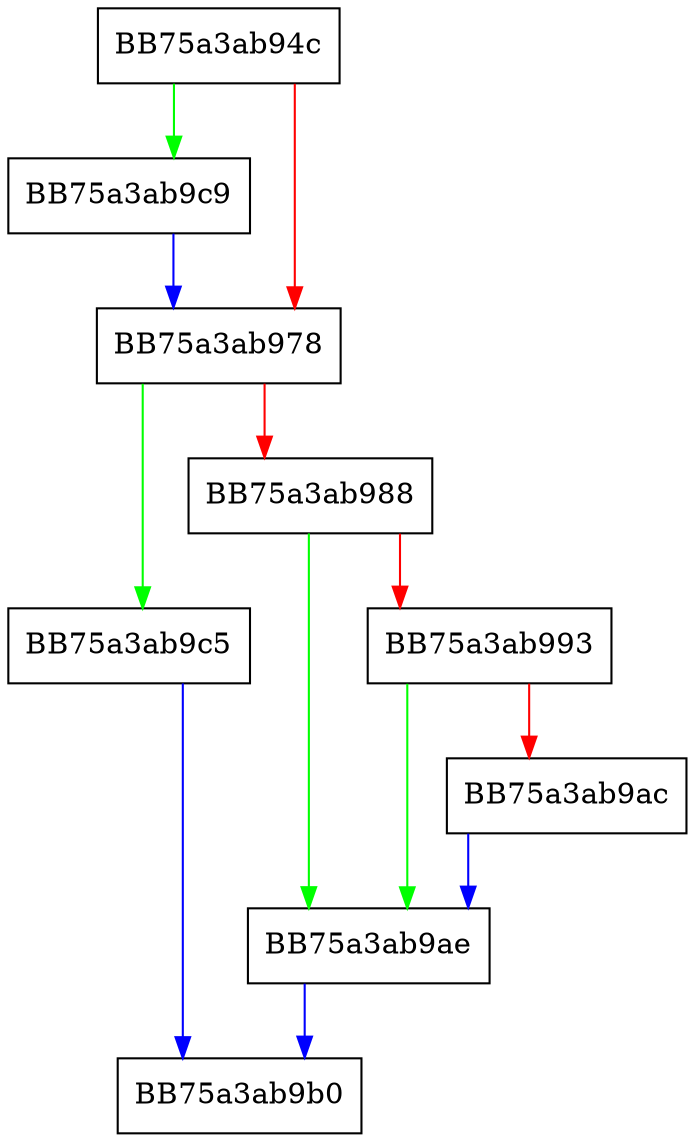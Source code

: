 digraph declare {
  node [shape="box"];
  graph [splines=ortho];
  BB75a3ab94c -> BB75a3ab9c9 [color="green"];
  BB75a3ab94c -> BB75a3ab978 [color="red"];
  BB75a3ab978 -> BB75a3ab9c5 [color="green"];
  BB75a3ab978 -> BB75a3ab988 [color="red"];
  BB75a3ab988 -> BB75a3ab9ae [color="green"];
  BB75a3ab988 -> BB75a3ab993 [color="red"];
  BB75a3ab993 -> BB75a3ab9ae [color="green"];
  BB75a3ab993 -> BB75a3ab9ac [color="red"];
  BB75a3ab9ac -> BB75a3ab9ae [color="blue"];
  BB75a3ab9ae -> BB75a3ab9b0 [color="blue"];
  BB75a3ab9c5 -> BB75a3ab9b0 [color="blue"];
  BB75a3ab9c9 -> BB75a3ab978 [color="blue"];
}